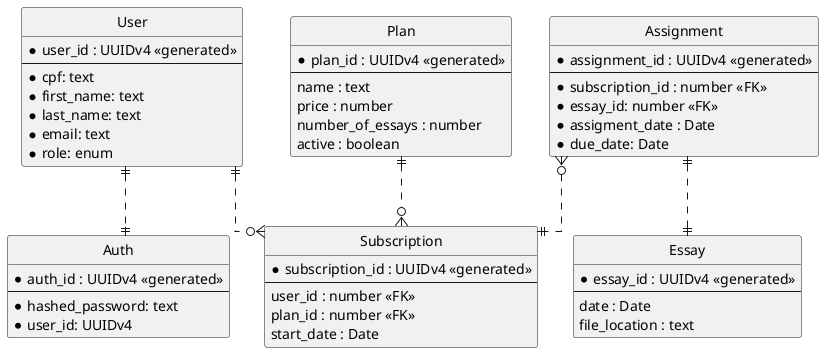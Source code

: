 @startuml ERD
' hide the spot
hide circle

' avoid problems with angled crows feet
skinparam linetype ortho

entity "User" as user {
    *user_id : UUIDv4 <<generated>>
    --
    *cpf: text
    *first_name: text
    *last_name: text
    *email: text
    *role: enum
}

entity "Auth" as auth {
    *auth_id : UUIDv4 <<generated>>
    --
    *hashed_password: text
    *user_id: UUIDv4
}

entity "Plan" as plan {
    *plan_id : UUIDv4 <<generated>>
    --
    name : text
    price : number
    number_of_essays : number
    active : boolean
}

entity "Essay" as essay {
    *essay_id : UUIDv4 <<generated>>
    --
    date : Date
    file_location : text
}

entity "Subscription" as subscription {
    *subscription_id : UUIDv4 <<generated>>
    --
    user_id : number <<FK>>
    plan_id : number <<FK>>
    start_date : Date
}

entity "Assignment" as assignment {
    *assignment_id : UUIDv4 <<generated>>
    --
    *subscription_id : number <<FK>>
    *essay_id: number <<FK>>
    *assigment_date : Date
    *due_date: Date
}

user ||..o{ subscription
user ||..|| auth
plan ||..o{ subscription
' assignment }o..|| user
assignment ||..|| essay
assignment }o..|| subscription
@enduml
